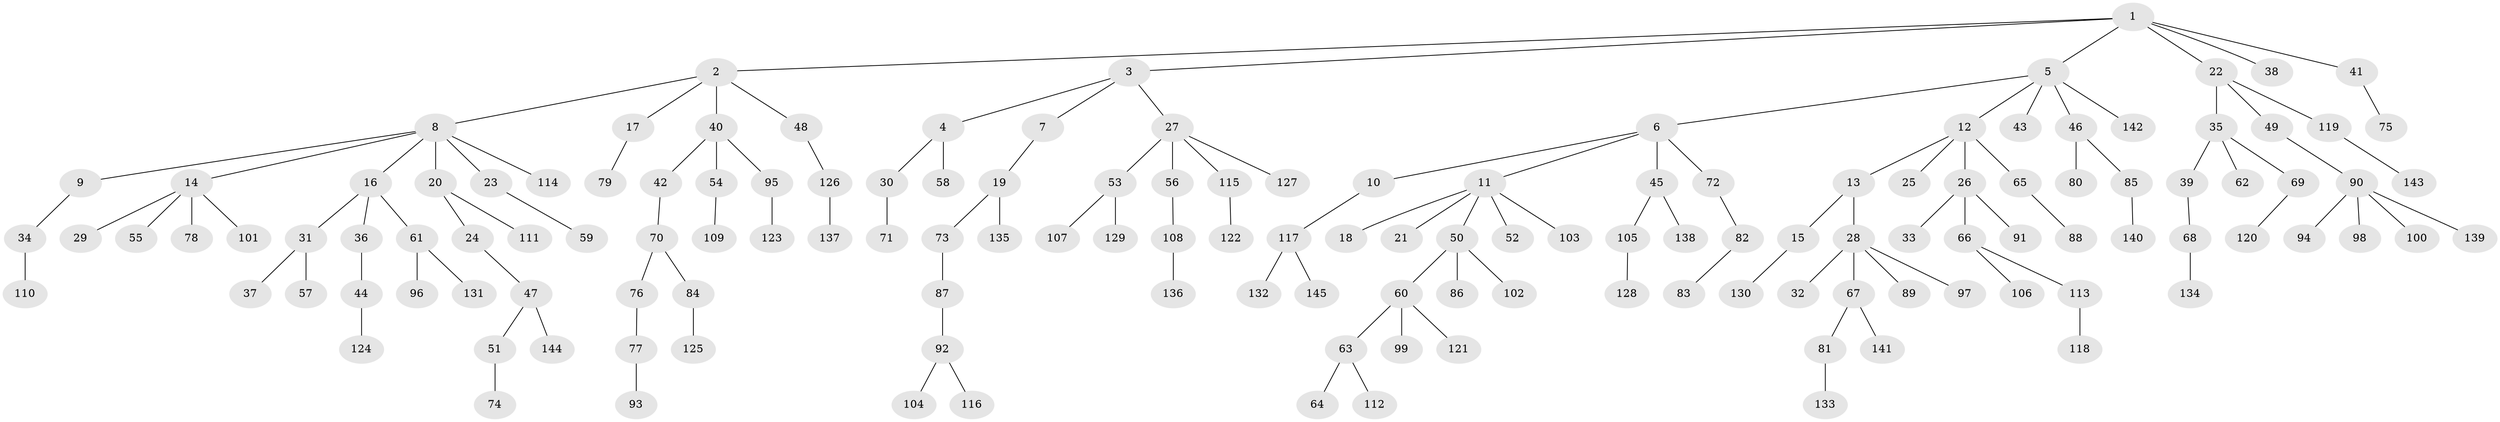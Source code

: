 // coarse degree distribution, {6: 0.020618556701030927, 5: 0.020618556701030927, 4: 0.08247422680412371, 3: 0.08247422680412371, 9: 0.020618556701030927, 2: 0.21649484536082475, 1: 0.5567010309278351}
// Generated by graph-tools (version 1.1) at 2025/52/02/27/25 19:52:11]
// undirected, 145 vertices, 144 edges
graph export_dot {
graph [start="1"]
  node [color=gray90,style=filled];
  1;
  2;
  3;
  4;
  5;
  6;
  7;
  8;
  9;
  10;
  11;
  12;
  13;
  14;
  15;
  16;
  17;
  18;
  19;
  20;
  21;
  22;
  23;
  24;
  25;
  26;
  27;
  28;
  29;
  30;
  31;
  32;
  33;
  34;
  35;
  36;
  37;
  38;
  39;
  40;
  41;
  42;
  43;
  44;
  45;
  46;
  47;
  48;
  49;
  50;
  51;
  52;
  53;
  54;
  55;
  56;
  57;
  58;
  59;
  60;
  61;
  62;
  63;
  64;
  65;
  66;
  67;
  68;
  69;
  70;
  71;
  72;
  73;
  74;
  75;
  76;
  77;
  78;
  79;
  80;
  81;
  82;
  83;
  84;
  85;
  86;
  87;
  88;
  89;
  90;
  91;
  92;
  93;
  94;
  95;
  96;
  97;
  98;
  99;
  100;
  101;
  102;
  103;
  104;
  105;
  106;
  107;
  108;
  109;
  110;
  111;
  112;
  113;
  114;
  115;
  116;
  117;
  118;
  119;
  120;
  121;
  122;
  123;
  124;
  125;
  126;
  127;
  128;
  129;
  130;
  131;
  132;
  133;
  134;
  135;
  136;
  137;
  138;
  139;
  140;
  141;
  142;
  143;
  144;
  145;
  1 -- 2;
  1 -- 3;
  1 -- 5;
  1 -- 22;
  1 -- 38;
  1 -- 41;
  2 -- 8;
  2 -- 17;
  2 -- 40;
  2 -- 48;
  3 -- 4;
  3 -- 7;
  3 -- 27;
  4 -- 30;
  4 -- 58;
  5 -- 6;
  5 -- 12;
  5 -- 43;
  5 -- 46;
  5 -- 142;
  6 -- 10;
  6 -- 11;
  6 -- 45;
  6 -- 72;
  7 -- 19;
  8 -- 9;
  8 -- 14;
  8 -- 16;
  8 -- 20;
  8 -- 23;
  8 -- 114;
  9 -- 34;
  10 -- 117;
  11 -- 18;
  11 -- 21;
  11 -- 50;
  11 -- 52;
  11 -- 103;
  12 -- 13;
  12 -- 25;
  12 -- 26;
  12 -- 65;
  13 -- 15;
  13 -- 28;
  14 -- 29;
  14 -- 55;
  14 -- 78;
  14 -- 101;
  15 -- 130;
  16 -- 31;
  16 -- 36;
  16 -- 61;
  17 -- 79;
  19 -- 73;
  19 -- 135;
  20 -- 24;
  20 -- 111;
  22 -- 35;
  22 -- 49;
  22 -- 119;
  23 -- 59;
  24 -- 47;
  26 -- 33;
  26 -- 66;
  26 -- 91;
  27 -- 53;
  27 -- 56;
  27 -- 115;
  27 -- 127;
  28 -- 32;
  28 -- 67;
  28 -- 89;
  28 -- 97;
  30 -- 71;
  31 -- 37;
  31 -- 57;
  34 -- 110;
  35 -- 39;
  35 -- 62;
  35 -- 69;
  36 -- 44;
  39 -- 68;
  40 -- 42;
  40 -- 54;
  40 -- 95;
  41 -- 75;
  42 -- 70;
  44 -- 124;
  45 -- 105;
  45 -- 138;
  46 -- 80;
  46 -- 85;
  47 -- 51;
  47 -- 144;
  48 -- 126;
  49 -- 90;
  50 -- 60;
  50 -- 86;
  50 -- 102;
  51 -- 74;
  53 -- 107;
  53 -- 129;
  54 -- 109;
  56 -- 108;
  60 -- 63;
  60 -- 99;
  60 -- 121;
  61 -- 96;
  61 -- 131;
  63 -- 64;
  63 -- 112;
  65 -- 88;
  66 -- 106;
  66 -- 113;
  67 -- 81;
  67 -- 141;
  68 -- 134;
  69 -- 120;
  70 -- 76;
  70 -- 84;
  72 -- 82;
  73 -- 87;
  76 -- 77;
  77 -- 93;
  81 -- 133;
  82 -- 83;
  84 -- 125;
  85 -- 140;
  87 -- 92;
  90 -- 94;
  90 -- 98;
  90 -- 100;
  90 -- 139;
  92 -- 104;
  92 -- 116;
  95 -- 123;
  105 -- 128;
  108 -- 136;
  113 -- 118;
  115 -- 122;
  117 -- 132;
  117 -- 145;
  119 -- 143;
  126 -- 137;
}
